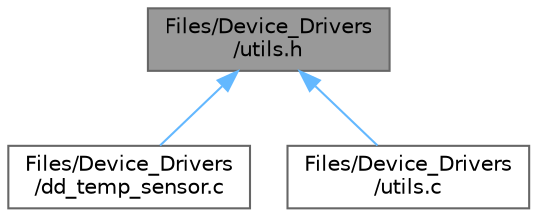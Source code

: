 digraph "Files/Device_Drivers/utils.h"
{
 // LATEX_PDF_SIZE
  bgcolor="transparent";
  edge [fontname=Helvetica,fontsize=10,labelfontname=Helvetica,labelfontsize=10];
  node [fontname=Helvetica,fontsize=10,shape=box,height=0.2,width=0.4];
  Node1 [label="Files/Device_Drivers\l/utils.h",height=0.2,width=0.4,color="gray40", fillcolor="grey60", style="filled", fontcolor="black",tooltip="Header module for handling the GPIO and the single wire protocol."];
  Node1 -> Node2 [dir="back",color="steelblue1",style="solid"];
  Node2 [label="Files/Device_Drivers\l/dd_temp_sensor.c",height=0.2,width=0.4,color="grey40", fillcolor="white", style="filled",URL="$dd__temp__sensor_8c.html",tooltip=" "];
  Node1 -> Node3 [dir="back",color="steelblue1",style="solid"];
  Node3 [label="Files/Device_Drivers\l/utils.c",height=0.2,width=0.4,color="grey40", fillcolor="white", style="filled",URL="$utils_8c.html",tooltip="Definition module for handling the GPIO and the single wire protocol."];
}
